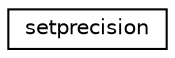 digraph "Graphical Class Hierarchy"
{
 // LATEX_PDF_SIZE
  edge [fontname="Helvetica",fontsize="10",labelfontname="Helvetica",labelfontsize="10"];
  node [fontname="Helvetica",fontsize="10",shape=record];
  rankdir="LR";
  Node0 [label="setprecision",height=0.2,width=0.4,color="black", fillcolor="white", style="filled",URL="$structsetprecision.html",tooltip="type for setprecision manipulator"];
}
